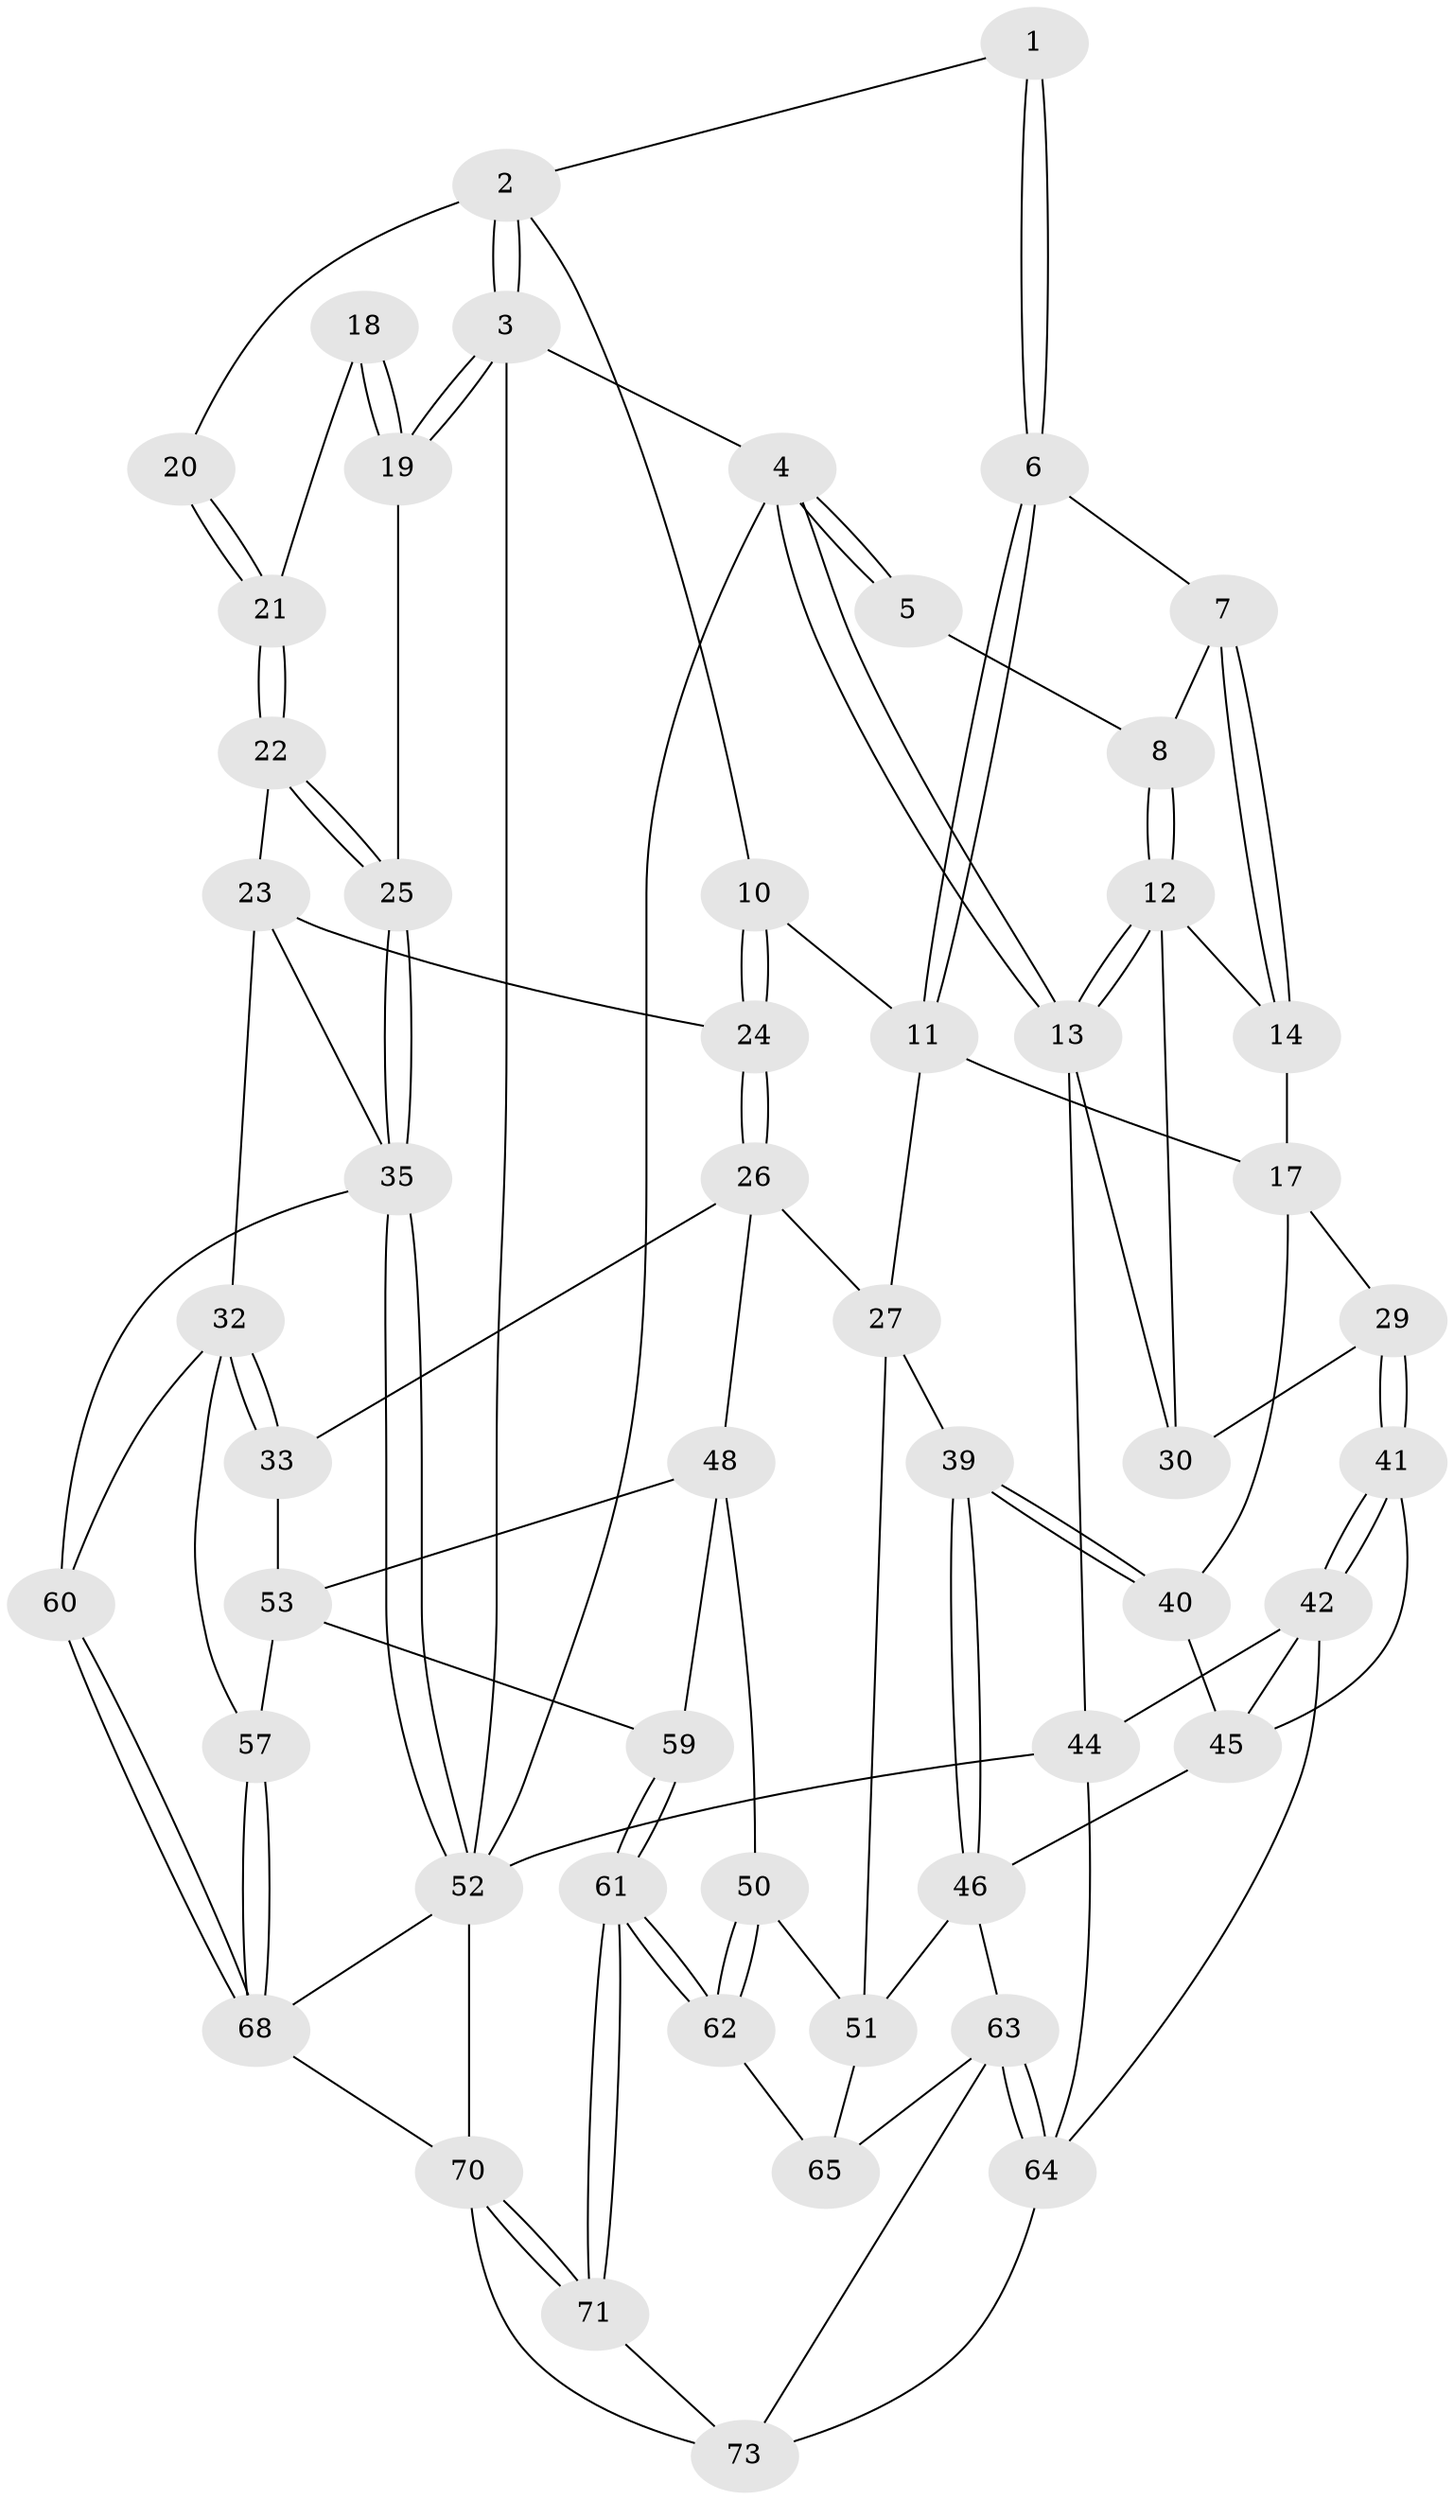 // original degree distribution, {3: 0.05263157894736842, 5: 0.6052631578947368, 6: 0.18421052631578946, 4: 0.15789473684210525}
// Generated by graph-tools (version 1.1) at 2025/11/02/27/25 16:11:51]
// undirected, 53 vertices, 121 edges
graph export_dot {
graph [start="1"]
  node [color=gray90,style=filled];
  1 [pos="+0.36724070662247116+0"];
  2 [pos="+0.6309794511306566+0",super="+9"];
  3 [pos="+1+0"];
  4 [pos="+0+0"];
  5 [pos="+0+0"];
  6 [pos="+0.3317949613062483+0.03632880763604086"];
  7 [pos="+0.2203130343550623+0.12763941303579937"];
  8 [pos="+0.14973814387271087+0.11694961794524665"];
  10 [pos="+0.694548128961199+0.09687015531451063"];
  11 [pos="+0.4492453066278988+0.2231999548115962",super="+16"];
  12 [pos="+0+0.1633453247382104",super="+15"];
  13 [pos="+0+0.125980206072224",super="+37"];
  14 [pos="+0.20069474255814604+0.2963731676645965"];
  17 [pos="+0.3032940299291741+0.31722206430739974",super="+28"];
  18 [pos="+0.875223336570359+0.08954468664289326"];
  19 [pos="+1+0"];
  20 [pos="+0.7108519495668075+0.09614262217275213"];
  21 [pos="+0.8977946093440512+0.26753792877033583"];
  22 [pos="+0.9210467751970888+0.295540756629993"];
  23 [pos="+0.9028635851211317+0.3131465061510597",super="+31"];
  24 [pos="+0.6978808699408277+0.28094207994611703"];
  25 [pos="+1+0.2212776427571919"];
  26 [pos="+0.6487921842053055+0.38681634620484157",super="+34"];
  27 [pos="+0.46271854780605814+0.34576304635727384",super="+38"];
  29 [pos="+0.1508190156532279+0.3844095256870122"];
  30 [pos="+0.14875768370425357+0.37652911806427186"];
  32 [pos="+0.7445063350900762+0.47453428473039017",super="+56"];
  33 [pos="+0.6843689994089357+0.4380802367884645"];
  35 [pos="+1+0.6671283780990045",super="+36"];
  39 [pos="+0.3727228712845408+0.4818872225030075"];
  40 [pos="+0.28930189705072995+0.4534686906560167"];
  41 [pos="+0.155914708922526+0.49336890579481807"];
  42 [pos="+0.1487060134942994+0.5234597312221412",super="+43"];
  44 [pos="+0+0.6567294526926011",super="+66"];
  45 [pos="+0.267900900081631+0.4727978945112256",super="+47"];
  46 [pos="+0.27914956675139824+0.5984656070894113",super="+55"];
  48 [pos="+0.550584044693245+0.5466228465868878",super="+49"];
  50 [pos="+0.49783065902962914+0.5511157626636175"];
  51 [pos="+0.466279992230709+0.5422064973868569",super="+54"];
  52 [pos="+1+1",super="+67"];
  53 [pos="+0.6220102774726611+0.578268551455797",super="+58"];
  57 [pos="+0.727708159196783+0.6583580776627966"];
  59 [pos="+0.6313349068989249+0.7001234472465813"];
  60 [pos="+0.8625229474667206+0.6453183129913023"];
  61 [pos="+0.6008823629558228+0.7330943877572493"];
  62 [pos="+0.5614639991523638+0.7219345226982896"];
  63 [pos="+0.2940108255642975+0.7365491239825328",super="+72"];
  64 [pos="+0.19513497716129383+0.8052547976016361",super="+75"];
  65 [pos="+0.5519773971568371+0.7213736098487364"];
  68 [pos="+0.7895850808303082+0.8982117545149427",super="+69"];
  70 [pos="+0.7690910379942004+1",super="+76"];
  71 [pos="+0.6173776594869288+0.8751161426871776"];
  73 [pos="+0.42861841356544567+0.8440673644750166",super="+74"];
  1 -- 2;
  1 -- 6;
  1 -- 6;
  2 -- 3;
  2 -- 3;
  2 -- 10;
  2 -- 20;
  3 -- 4;
  3 -- 19;
  3 -- 19;
  3 -- 52;
  4 -- 5;
  4 -- 5;
  4 -- 13;
  4 -- 13;
  4 -- 52;
  5 -- 8;
  6 -- 7;
  6 -- 11;
  6 -- 11;
  7 -- 8;
  7 -- 14;
  7 -- 14;
  8 -- 12;
  8 -- 12;
  10 -- 11;
  10 -- 24;
  10 -- 24;
  11 -- 27;
  11 -- 17;
  12 -- 13;
  12 -- 13;
  12 -- 14;
  12 -- 30;
  13 -- 44;
  13 -- 30;
  14 -- 17;
  17 -- 40;
  17 -- 29;
  18 -- 19;
  18 -- 19;
  18 -- 21;
  19 -- 25;
  20 -- 21;
  20 -- 21;
  21 -- 22;
  21 -- 22;
  22 -- 23;
  22 -- 25;
  22 -- 25;
  23 -- 24;
  23 -- 32;
  23 -- 35;
  24 -- 26;
  24 -- 26;
  25 -- 35;
  25 -- 35;
  26 -- 27;
  26 -- 48;
  26 -- 33;
  27 -- 51;
  27 -- 39;
  29 -- 30;
  29 -- 41;
  29 -- 41;
  32 -- 33;
  32 -- 33;
  32 -- 57;
  32 -- 60;
  33 -- 53;
  35 -- 52;
  35 -- 52;
  35 -- 60;
  39 -- 40;
  39 -- 40;
  39 -- 46;
  39 -- 46;
  40 -- 45;
  41 -- 42;
  41 -- 42;
  41 -- 45;
  42 -- 45;
  42 -- 64;
  42 -- 44;
  44 -- 64;
  44 -- 52;
  45 -- 46;
  46 -- 51;
  46 -- 63;
  48 -- 53;
  48 -- 50;
  48 -- 59;
  50 -- 51;
  50 -- 62;
  50 -- 62;
  51 -- 65;
  52 -- 68;
  52 -- 70;
  53 -- 57;
  53 -- 59;
  57 -- 68;
  57 -- 68;
  59 -- 61;
  59 -- 61;
  60 -- 68;
  60 -- 68;
  61 -- 62;
  61 -- 62;
  61 -- 71;
  61 -- 71;
  62 -- 65;
  63 -- 64;
  63 -- 64;
  63 -- 73;
  63 -- 65;
  64 -- 73;
  68 -- 70;
  70 -- 71;
  70 -- 71;
  70 -- 73;
  71 -- 73;
}

